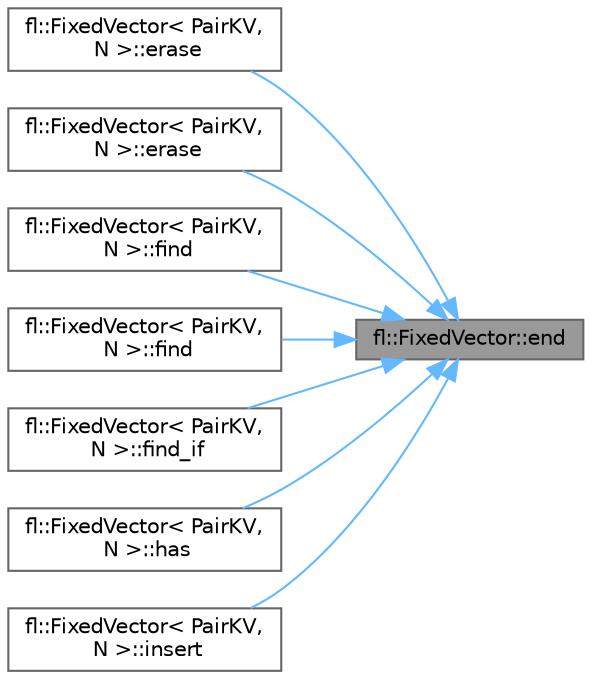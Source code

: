 digraph "fl::FixedVector::end"
{
 // INTERACTIVE_SVG=YES
 // LATEX_PDF_SIZE
  bgcolor="transparent";
  edge [fontname=Helvetica,fontsize=10,labelfontname=Helvetica,labelfontsize=10];
  node [fontname=Helvetica,fontsize=10,shape=box,height=0.2,width=0.4];
  rankdir="RL";
  Node1 [id="Node000001",label="fl::FixedVector::end",height=0.2,width=0.4,color="gray40", fillcolor="grey60", style="filled", fontcolor="black",tooltip=" "];
  Node1 -> Node2 [id="edge1_Node000001_Node000002",dir="back",color="steelblue1",style="solid",tooltip=" "];
  Node2 [id="Node000002",label="fl::FixedVector\< PairKV,\l N \>::erase",height=0.2,width=0.4,color="grey40", fillcolor="white", style="filled",URL="$d3/d73/classfl_1_1_fixed_vector_a9c810e60da5a65bd52f663481e3448f8.html#a9c810e60da5a65bd52f663481e3448f8",tooltip=" "];
  Node1 -> Node3 [id="edge2_Node000001_Node000003",dir="back",color="steelblue1",style="solid",tooltip=" "];
  Node3 [id="Node000003",label="fl::FixedVector\< PairKV,\l N \>::erase",height=0.2,width=0.4,color="grey40", fillcolor="white", style="filled",URL="$d3/d73/classfl_1_1_fixed_vector_ad6ba1f77947ca05fd915d93998d4101c.html#ad6ba1f77947ca05fd915d93998d4101c",tooltip=" "];
  Node1 -> Node4 [id="edge3_Node000001_Node000004",dir="back",color="steelblue1",style="solid",tooltip=" "];
  Node4 [id="Node000004",label="fl::FixedVector\< PairKV,\l N \>::find",height=0.2,width=0.4,color="grey40", fillcolor="white", style="filled",URL="$d3/d73/classfl_1_1_fixed_vector_ae27c19abd3cc3e8c6d78b9b42085918c.html#ae27c19abd3cc3e8c6d78b9b42085918c",tooltip=" "];
  Node1 -> Node5 [id="edge4_Node000001_Node000005",dir="back",color="steelblue1",style="solid",tooltip=" "];
  Node5 [id="Node000005",label="fl::FixedVector\< PairKV,\l N \>::find",height=0.2,width=0.4,color="grey40", fillcolor="white", style="filled",URL="$d3/d73/classfl_1_1_fixed_vector_a828af7b40780d72c46fdd71237f5d9ec.html#a828af7b40780d72c46fdd71237f5d9ec",tooltip=" "];
  Node1 -> Node6 [id="edge5_Node000001_Node000006",dir="back",color="steelblue1",style="solid",tooltip=" "];
  Node6 [id="Node000006",label="fl::FixedVector\< PairKV,\l N \>::find_if",height=0.2,width=0.4,color="grey40", fillcolor="white", style="filled",URL="$d3/d73/classfl_1_1_fixed_vector_a18f2e8f0e51b9c488721f238dba5bb96.html#a18f2e8f0e51b9c488721f238dba5bb96",tooltip=" "];
  Node1 -> Node7 [id="edge6_Node000001_Node000007",dir="back",color="steelblue1",style="solid",tooltip=" "];
  Node7 [id="Node000007",label="fl::FixedVector\< PairKV,\l N \>::has",height=0.2,width=0.4,color="grey40", fillcolor="white", style="filled",URL="$d3/d73/classfl_1_1_fixed_vector_a852557bd96bddce07ddfcb63ba9bb52c.html#a852557bd96bddce07ddfcb63ba9bb52c",tooltip=" "];
  Node1 -> Node8 [id="edge7_Node000001_Node000008",dir="back",color="steelblue1",style="solid",tooltip=" "];
  Node8 [id="Node000008",label="fl::FixedVector\< PairKV,\l N \>::insert",height=0.2,width=0.4,color="grey40", fillcolor="white", style="filled",URL="$d3/d73/classfl_1_1_fixed_vector_ae111712adb74af448c39d9c6d6a1fafa.html#ae111712adb74af448c39d9c6d6a1fafa",tooltip=" "];
}
